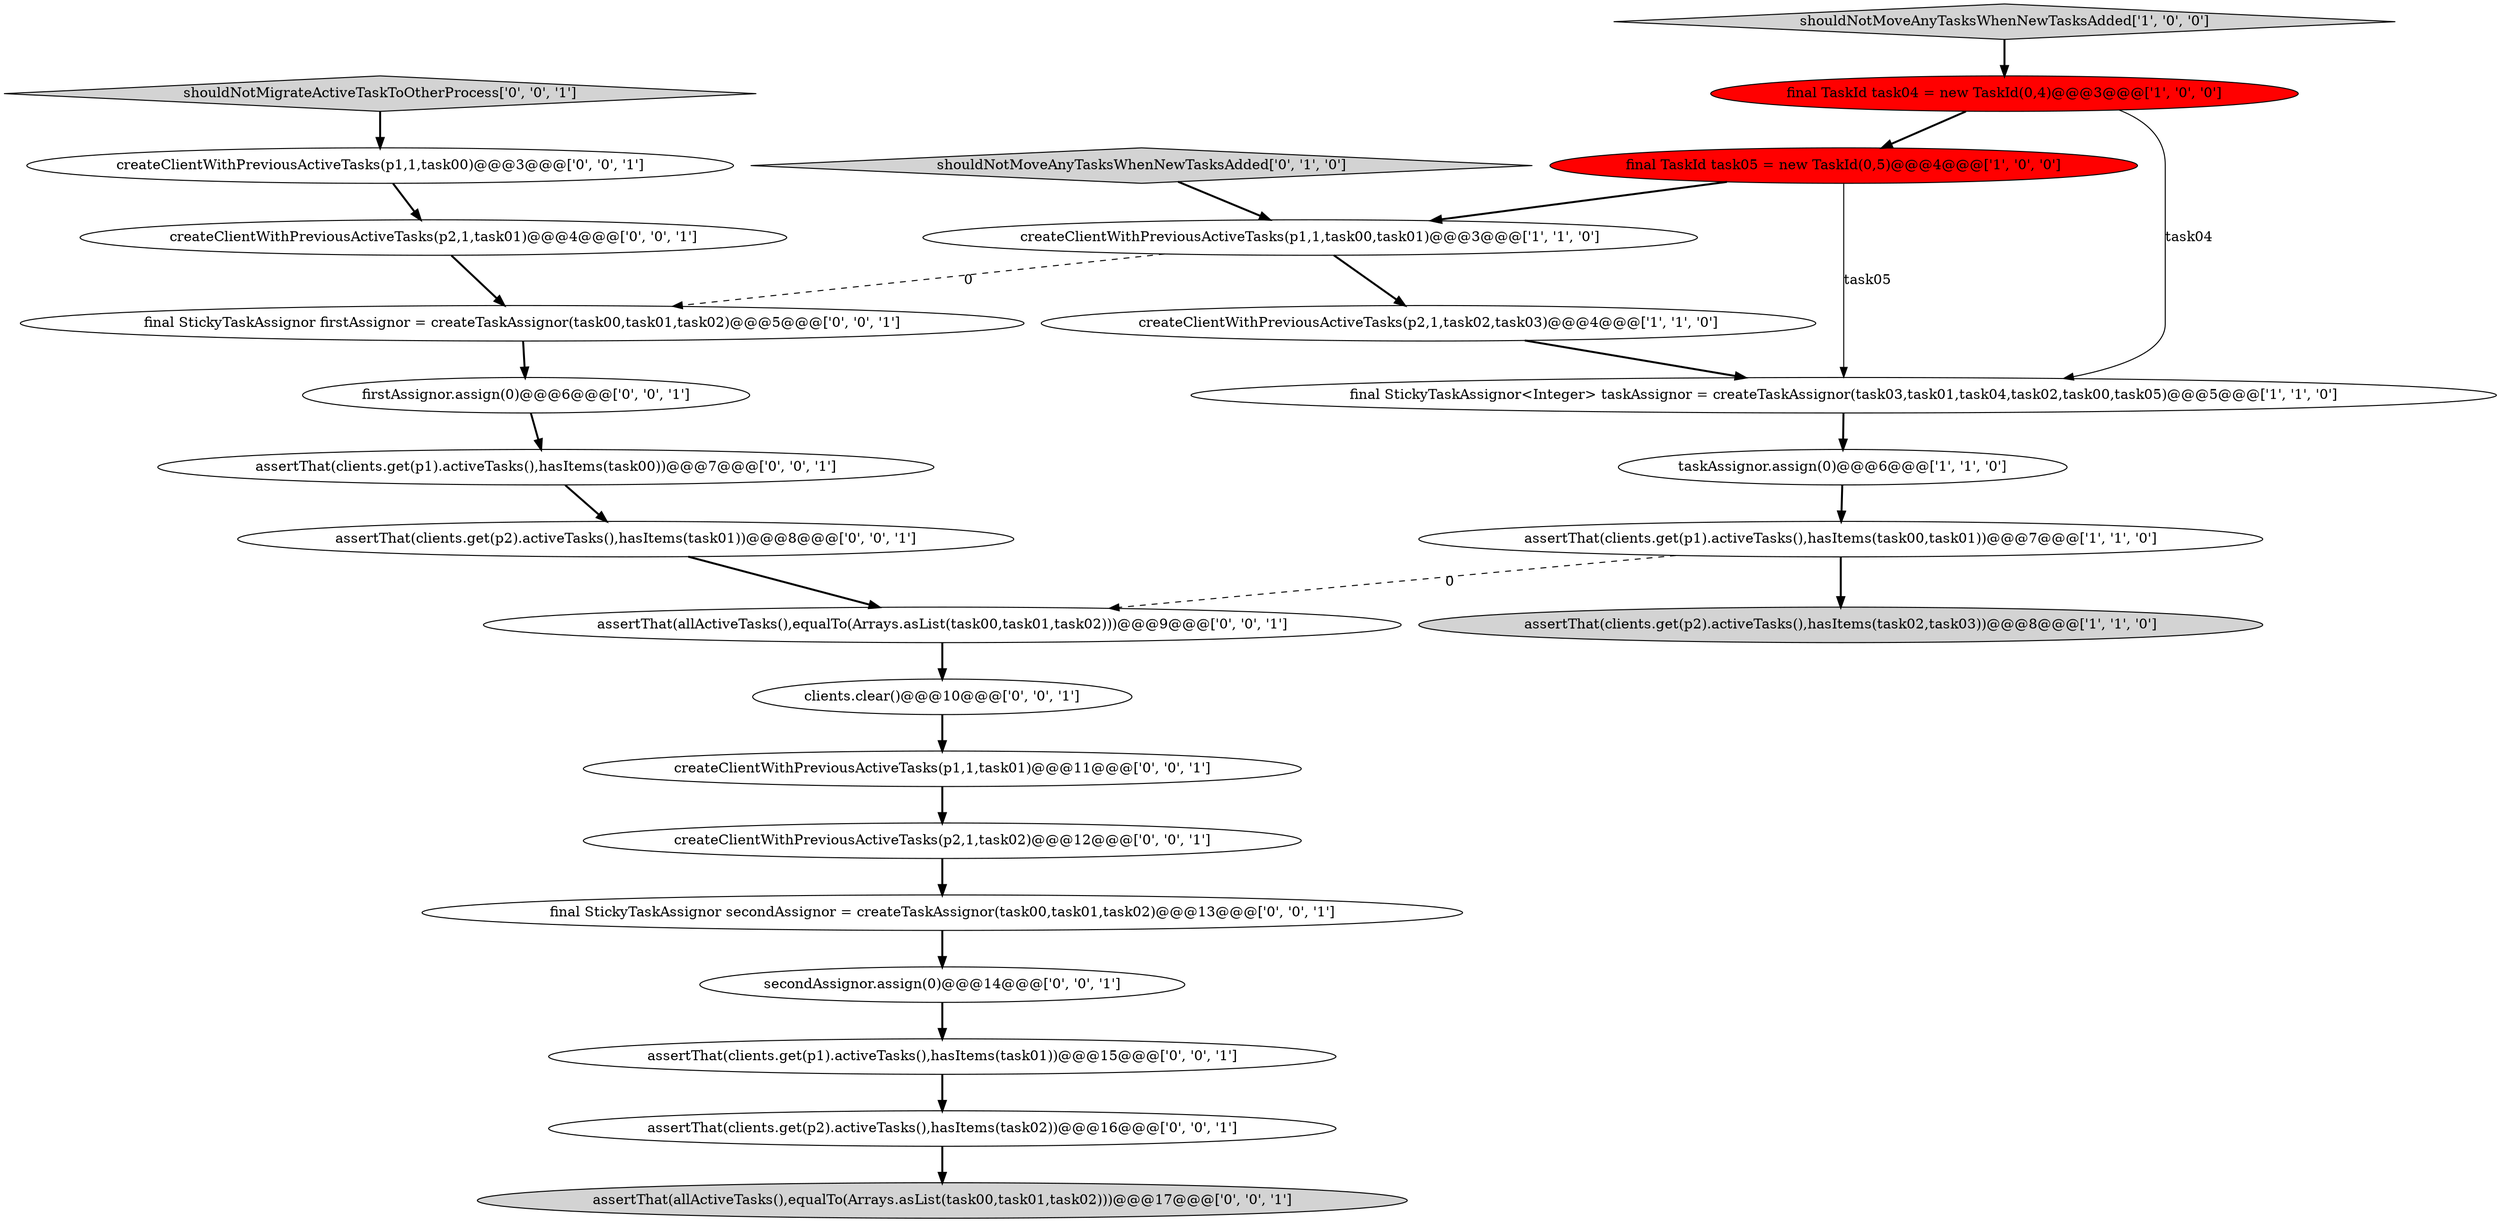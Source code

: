 digraph {
12 [style = filled, label = "createClientWithPreviousActiveTasks(p2,1,task02)@@@12@@@['0', '0', '1']", fillcolor = white, shape = ellipse image = "AAA0AAABBB3BBB"];
18 [style = filled, label = "createClientWithPreviousActiveTasks(p1,1,task00)@@@3@@@['0', '0', '1']", fillcolor = white, shape = ellipse image = "AAA0AAABBB3BBB"];
6 [style = filled, label = "final TaskId task04 = new TaskId(0,4)@@@3@@@['1', '0', '0']", fillcolor = red, shape = ellipse image = "AAA1AAABBB1BBB"];
0 [style = filled, label = "createClientWithPreviousActiveTasks(p2,1,task02,task03)@@@4@@@['1', '1', '0']", fillcolor = white, shape = ellipse image = "AAA0AAABBB1BBB"];
7 [style = filled, label = "final TaskId task05 = new TaskId(0,5)@@@4@@@['1', '0', '0']", fillcolor = red, shape = ellipse image = "AAA1AAABBB1BBB"];
14 [style = filled, label = "createClientWithPreviousActiveTasks(p2,1,task01)@@@4@@@['0', '0', '1']", fillcolor = white, shape = ellipse image = "AAA0AAABBB3BBB"];
9 [style = filled, label = "shouldNotMoveAnyTasksWhenNewTasksAdded['0', '1', '0']", fillcolor = lightgray, shape = diamond image = "AAA0AAABBB2BBB"];
8 [style = filled, label = "assertThat(clients.get(p2).activeTasks(),hasItems(task02,task03))@@@8@@@['1', '1', '0']", fillcolor = lightgray, shape = ellipse image = "AAA0AAABBB1BBB"];
15 [style = filled, label = "final StickyTaskAssignor secondAssignor = createTaskAssignor(task00,task01,task02)@@@13@@@['0', '0', '1']", fillcolor = white, shape = ellipse image = "AAA0AAABBB3BBB"];
1 [style = filled, label = "createClientWithPreviousActiveTasks(p1,1,task00,task01)@@@3@@@['1', '1', '0']", fillcolor = white, shape = ellipse image = "AAA0AAABBB1BBB"];
22 [style = filled, label = "createClientWithPreviousActiveTasks(p1,1,task01)@@@11@@@['0', '0', '1']", fillcolor = white, shape = ellipse image = "AAA0AAABBB3BBB"];
16 [style = filled, label = "assertThat(clients.get(p2).activeTasks(),hasItems(task02))@@@16@@@['0', '0', '1']", fillcolor = white, shape = ellipse image = "AAA0AAABBB3BBB"];
19 [style = filled, label = "final StickyTaskAssignor firstAssignor = createTaskAssignor(task00,task01,task02)@@@5@@@['0', '0', '1']", fillcolor = white, shape = ellipse image = "AAA0AAABBB3BBB"];
21 [style = filled, label = "assertThat(clients.get(p1).activeTasks(),hasItems(task01))@@@15@@@['0', '0', '1']", fillcolor = white, shape = ellipse image = "AAA0AAABBB3BBB"];
4 [style = filled, label = "taskAssignor.assign(0)@@@6@@@['1', '1', '0']", fillcolor = white, shape = ellipse image = "AAA0AAABBB1BBB"];
3 [style = filled, label = "shouldNotMoveAnyTasksWhenNewTasksAdded['1', '0', '0']", fillcolor = lightgray, shape = diamond image = "AAA0AAABBB1BBB"];
20 [style = filled, label = "assertThat(clients.get(p2).activeTasks(),hasItems(task01))@@@8@@@['0', '0', '1']", fillcolor = white, shape = ellipse image = "AAA0AAABBB3BBB"];
13 [style = filled, label = "assertThat(allActiveTasks(),equalTo(Arrays.asList(task00,task01,task02)))@@@9@@@['0', '0', '1']", fillcolor = white, shape = ellipse image = "AAA0AAABBB3BBB"];
25 [style = filled, label = "assertThat(clients.get(p1).activeTasks(),hasItems(task00))@@@7@@@['0', '0', '1']", fillcolor = white, shape = ellipse image = "AAA0AAABBB3BBB"];
11 [style = filled, label = "assertThat(allActiveTasks(),equalTo(Arrays.asList(task00,task01,task02)))@@@17@@@['0', '0', '1']", fillcolor = lightgray, shape = ellipse image = "AAA0AAABBB3BBB"];
23 [style = filled, label = "secondAssignor.assign(0)@@@14@@@['0', '0', '1']", fillcolor = white, shape = ellipse image = "AAA0AAABBB3BBB"];
5 [style = filled, label = "final StickyTaskAssignor<Integer> taskAssignor = createTaskAssignor(task03,task01,task04,task02,task00,task05)@@@5@@@['1', '1', '0']", fillcolor = white, shape = ellipse image = "AAA0AAABBB1BBB"];
24 [style = filled, label = "firstAssignor.assign(0)@@@6@@@['0', '0', '1']", fillcolor = white, shape = ellipse image = "AAA0AAABBB3BBB"];
17 [style = filled, label = "shouldNotMigrateActiveTaskToOtherProcess['0', '0', '1']", fillcolor = lightgray, shape = diamond image = "AAA0AAABBB3BBB"];
2 [style = filled, label = "assertThat(clients.get(p1).activeTasks(),hasItems(task00,task01))@@@7@@@['1', '1', '0']", fillcolor = white, shape = ellipse image = "AAA0AAABBB1BBB"];
10 [style = filled, label = "clients.clear()@@@10@@@['0', '0', '1']", fillcolor = white, shape = ellipse image = "AAA0AAABBB3BBB"];
10->22 [style = bold, label=""];
13->10 [style = bold, label=""];
15->23 [style = bold, label=""];
7->1 [style = bold, label=""];
20->13 [style = bold, label=""];
16->11 [style = bold, label=""];
1->19 [style = dashed, label="0"];
12->15 [style = bold, label=""];
6->5 [style = solid, label="task04"];
3->6 [style = bold, label=""];
14->19 [style = bold, label=""];
1->0 [style = bold, label=""];
4->2 [style = bold, label=""];
19->24 [style = bold, label=""];
25->20 [style = bold, label=""];
23->21 [style = bold, label=""];
2->13 [style = dashed, label="0"];
24->25 [style = bold, label=""];
22->12 [style = bold, label=""];
5->4 [style = bold, label=""];
21->16 [style = bold, label=""];
6->7 [style = bold, label=""];
9->1 [style = bold, label=""];
18->14 [style = bold, label=""];
17->18 [style = bold, label=""];
7->5 [style = solid, label="task05"];
2->8 [style = bold, label=""];
0->5 [style = bold, label=""];
}
